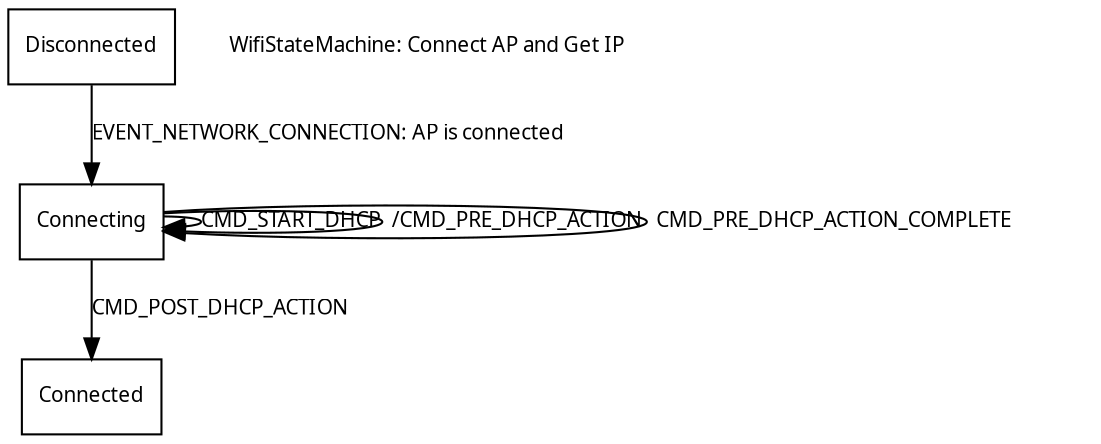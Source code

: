 
digraph automata_0 {
	size = "8.5, 11";
	fontname = "Microsoft YaHei";
	fontsize = 15;
	node [shape = record, fontname = "Microsoft YaHei", fontsize = 10];
	edge [fontname = "Microsoft YaHei", fontsize = 10];
	Disconnected -> Connecting[ label = "EVENT_NETWORK_CONNECTION: AP is connected" ];
	Connecting -> Connecting[ label = "CMD_START_DHCP" ];
	Connecting -> Connecting[ label = "  /CMD_PRE_DHCP_ACTION " ];
	Connecting -> Connecting[ label = "  CMD_PRE_DHCP_ACTION_COMPLETE " ];
	Connecting -> Connected[ label = "CMD_POST_DHCP_ACTION " ];
	"WifiStateMachine: Connect AP and Get IP" [ shape = plaintext ];
}


